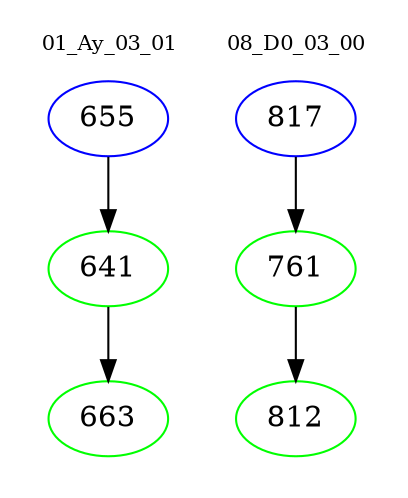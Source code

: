 digraph{
subgraph cluster_0 {
color = white
label = "01_Ay_03_01";
fontsize=10;
T0_655 [label="655", color="blue"]
T0_655 -> T0_641 [color="black"]
T0_641 [label="641", color="green"]
T0_641 -> T0_663 [color="black"]
T0_663 [label="663", color="green"]
}
subgraph cluster_1 {
color = white
label = "08_D0_03_00";
fontsize=10;
T1_817 [label="817", color="blue"]
T1_817 -> T1_761 [color="black"]
T1_761 [label="761", color="green"]
T1_761 -> T1_812 [color="black"]
T1_812 [label="812", color="green"]
}
}
